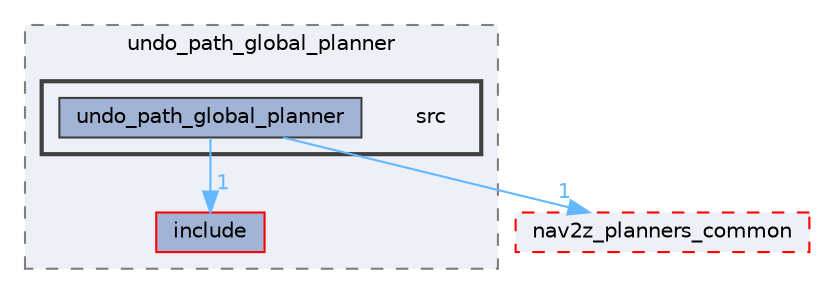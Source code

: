 digraph "smacc2_client_library/nav2z_client/custom_planners/undo_path_global_planner/src"
{
 // LATEX_PDF_SIZE
  bgcolor="transparent";
  edge [fontname=Helvetica,fontsize=10,labelfontname=Helvetica,labelfontsize=10];
  node [fontname=Helvetica,fontsize=10,shape=box,height=0.2,width=0.4];
  compound=true
  subgraph clusterdir_7c977f6e9575cd534bf22ed7aeeb4497 {
    graph [ bgcolor="#edf0f7", pencolor="grey50", label="undo_path_global_planner", fontname=Helvetica,fontsize=10 style="filled,dashed", URL="dir_7c977f6e9575cd534bf22ed7aeeb4497.html",tooltip=""]
  dir_9150bd1d9e524b3d2a1381737b2d22a8 [label="include", fillcolor="#a2b4d6", color="red", style="filled", URL="dir_9150bd1d9e524b3d2a1381737b2d22a8.html",tooltip=""];
  subgraph clusterdir_f690c54c2b73279314e4964927b20c85 {
    graph [ bgcolor="#edf0f7", pencolor="grey25", label="", fontname=Helvetica,fontsize=10 style="filled,bold", URL="dir_f690c54c2b73279314e4964927b20c85.html",tooltip=""]
    dir_f690c54c2b73279314e4964927b20c85 [shape=plaintext, label="src"];
  dir_0508e379b963c7e8cb3041c106ad1f8a [label="undo_path_global_planner", fillcolor="#a2b4d6", color="grey25", style="filled", URL="dir_0508e379b963c7e8cb3041c106ad1f8a.html",tooltip=""];
  }
  }
  dir_ff0206bad6f2022af99afa405e1f2e4f [label="nav2z_planners_common", fillcolor="#edf0f7", color="red", style="filled,dashed", URL="dir_ff0206bad6f2022af99afa405e1f2e4f.html",tooltip=""];
  dir_0508e379b963c7e8cb3041c106ad1f8a->dir_9150bd1d9e524b3d2a1381737b2d22a8 [headlabel="1", labeldistance=1.5 headhref="dir_000137_000055.html" color="steelblue1" fontcolor="steelblue1"];
  dir_0508e379b963c7e8cb3041c106ad1f8a->dir_ff0206bad6f2022af99afa405e1f2e4f [headlabel="1", labeldistance=1.5 headhref="dir_000137_000080.html" color="steelblue1" fontcolor="steelblue1"];
}
